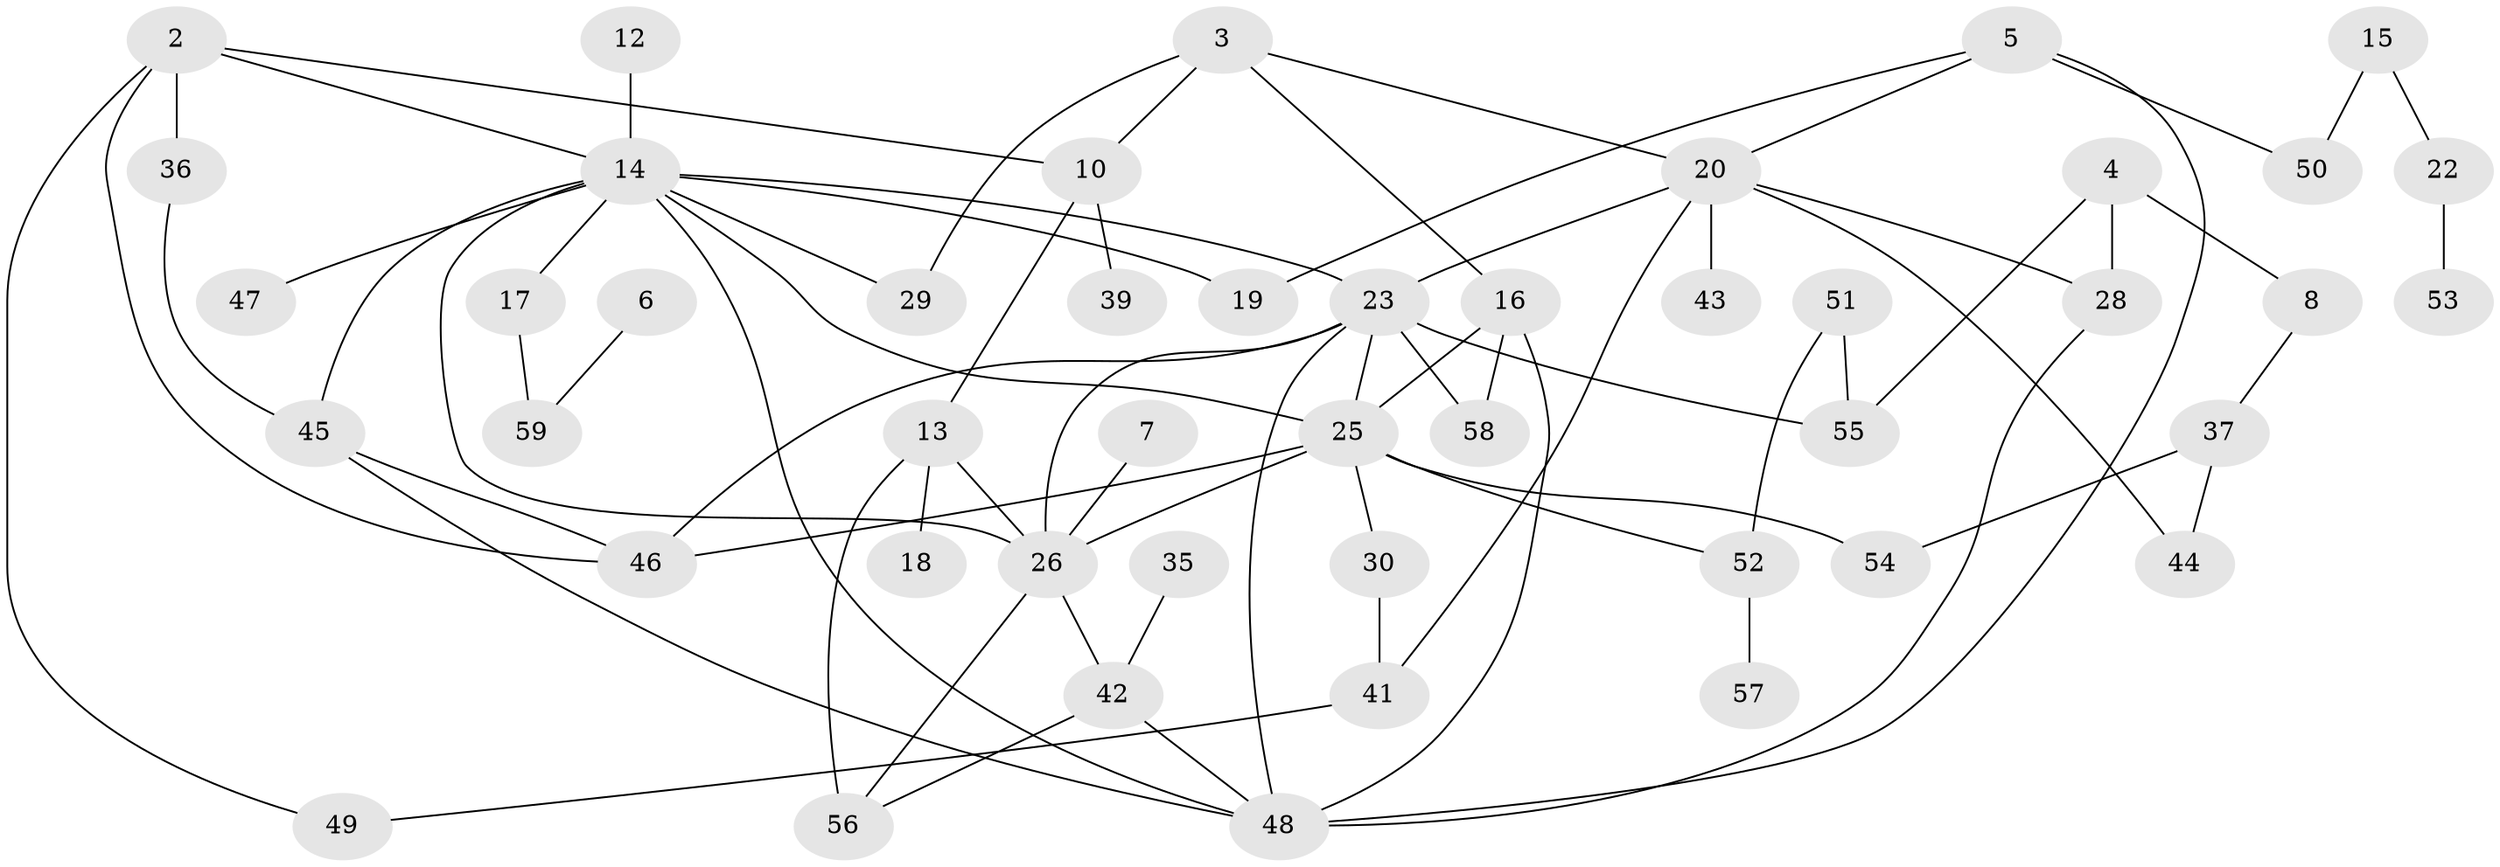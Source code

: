 // original degree distribution, {0: 0.10309278350515463, 4: 0.1134020618556701, 3: 0.20618556701030927, 2: 0.32989690721649484, 1: 0.18556701030927836, 10: 0.010309278350515464, 7: 0.020618556701030927, 5: 0.020618556701030927, 8: 0.010309278350515464}
// Generated by graph-tools (version 1.1) at 2025/48/03/04/25 22:48:01]
// undirected, 47 vertices, 73 edges
graph export_dot {
  node [color=gray90,style=filled];
  2;
  3;
  4;
  5;
  6;
  7;
  8;
  10;
  12;
  13;
  14;
  15;
  16;
  17;
  18;
  19;
  20;
  22;
  23;
  25;
  26;
  28;
  29;
  30;
  35;
  36;
  37;
  39;
  41;
  42;
  43;
  44;
  45;
  46;
  47;
  48;
  49;
  50;
  51;
  52;
  53;
  54;
  55;
  56;
  57;
  58;
  59;
  2 -- 10 [weight=1.0];
  2 -- 14 [weight=1.0];
  2 -- 36 [weight=1.0];
  2 -- 46 [weight=1.0];
  2 -- 49 [weight=1.0];
  3 -- 10 [weight=1.0];
  3 -- 16 [weight=1.0];
  3 -- 20 [weight=1.0];
  3 -- 29 [weight=1.0];
  4 -- 8 [weight=1.0];
  4 -- 28 [weight=1.0];
  4 -- 55 [weight=1.0];
  5 -- 19 [weight=1.0];
  5 -- 20 [weight=1.0];
  5 -- 48 [weight=1.0];
  5 -- 50 [weight=1.0];
  6 -- 59 [weight=1.0];
  7 -- 26 [weight=1.0];
  8 -- 37 [weight=1.0];
  10 -- 13 [weight=1.0];
  10 -- 39 [weight=1.0];
  12 -- 14 [weight=1.0];
  13 -- 18 [weight=1.0];
  13 -- 26 [weight=1.0];
  13 -- 56 [weight=1.0];
  14 -- 17 [weight=1.0];
  14 -- 19 [weight=1.0];
  14 -- 23 [weight=1.0];
  14 -- 25 [weight=1.0];
  14 -- 26 [weight=1.0];
  14 -- 29 [weight=1.0];
  14 -- 45 [weight=1.0];
  14 -- 47 [weight=1.0];
  14 -- 48 [weight=1.0];
  15 -- 22 [weight=1.0];
  15 -- 50 [weight=1.0];
  16 -- 25 [weight=1.0];
  16 -- 48 [weight=1.0];
  16 -- 58 [weight=1.0];
  17 -- 59 [weight=1.0];
  20 -- 23 [weight=1.0];
  20 -- 28 [weight=1.0];
  20 -- 41 [weight=1.0];
  20 -- 43 [weight=1.0];
  20 -- 44 [weight=1.0];
  22 -- 53 [weight=1.0];
  23 -- 25 [weight=2.0];
  23 -- 26 [weight=2.0];
  23 -- 46 [weight=1.0];
  23 -- 48 [weight=1.0];
  23 -- 55 [weight=1.0];
  23 -- 58 [weight=1.0];
  25 -- 26 [weight=1.0];
  25 -- 30 [weight=1.0];
  25 -- 46 [weight=1.0];
  25 -- 52 [weight=1.0];
  25 -- 54 [weight=1.0];
  26 -- 42 [weight=1.0];
  26 -- 56 [weight=1.0];
  28 -- 48 [weight=1.0];
  30 -- 41 [weight=1.0];
  35 -- 42 [weight=1.0];
  36 -- 45 [weight=1.0];
  37 -- 44 [weight=1.0];
  37 -- 54 [weight=1.0];
  41 -- 49 [weight=1.0];
  42 -- 48 [weight=1.0];
  42 -- 56 [weight=1.0];
  45 -- 46 [weight=1.0];
  45 -- 48 [weight=1.0];
  51 -- 52 [weight=1.0];
  51 -- 55 [weight=1.0];
  52 -- 57 [weight=1.0];
}
